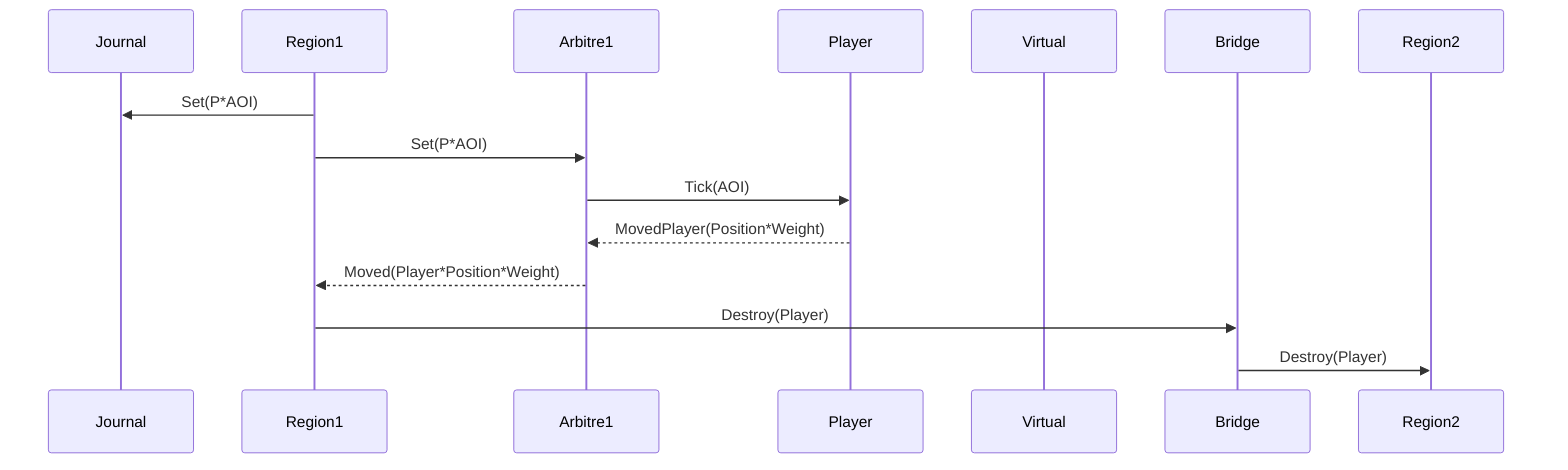 sequenceDiagram
    participant Journal
    participant Region1
    participant Arbitre1
    participant Player
    participant Virtual
    participant Bridge
    participant Region2

Region1  ->>  Journal:Set(P*AOI)
Region1  ->>  Arbitre1:Set(P*AOI)
Arbitre1 ->>  Player:Tick(AOI)
Player   -->> Arbitre1:MovedPlayer(Position*Weight)
Arbitre1 -->> Region1:Moved(Player*Position*Weight)
Region1  ->>  Bridge:Destroy(Player)
Bridge   ->>  Region2:Destroy(Player)